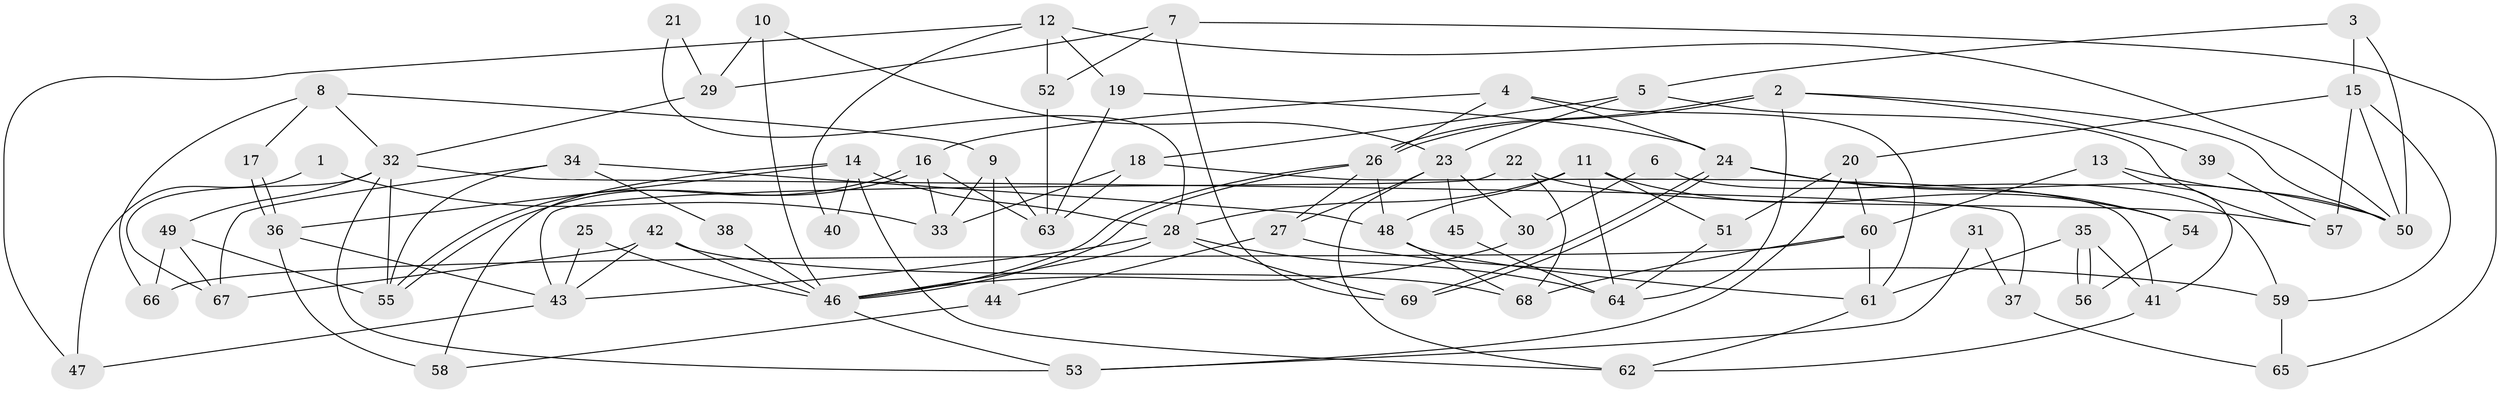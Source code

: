 // Generated by graph-tools (version 1.1) at 2025/36/03/09/25 02:36:20]
// undirected, 69 vertices, 138 edges
graph export_dot {
graph [start="1"]
  node [color=gray90,style=filled];
  1;
  2;
  3;
  4;
  5;
  6;
  7;
  8;
  9;
  10;
  11;
  12;
  13;
  14;
  15;
  16;
  17;
  18;
  19;
  20;
  21;
  22;
  23;
  24;
  25;
  26;
  27;
  28;
  29;
  30;
  31;
  32;
  33;
  34;
  35;
  36;
  37;
  38;
  39;
  40;
  41;
  42;
  43;
  44;
  45;
  46;
  47;
  48;
  49;
  50;
  51;
  52;
  53;
  54;
  55;
  56;
  57;
  58;
  59;
  60;
  61;
  62;
  63;
  64;
  65;
  66;
  67;
  68;
  69;
  1 -- 33;
  1 -- 47;
  2 -- 50;
  2 -- 26;
  2 -- 26;
  2 -- 39;
  2 -- 64;
  3 -- 15;
  3 -- 5;
  3 -- 50;
  4 -- 16;
  4 -- 26;
  4 -- 24;
  4 -- 61;
  5 -- 18;
  5 -- 23;
  5 -- 57;
  6 -- 59;
  6 -- 30;
  7 -- 69;
  7 -- 29;
  7 -- 52;
  7 -- 65;
  8 -- 66;
  8 -- 32;
  8 -- 9;
  8 -- 17;
  9 -- 63;
  9 -- 33;
  9 -- 44;
  10 -- 46;
  10 -- 23;
  10 -- 29;
  11 -- 28;
  11 -- 48;
  11 -- 51;
  11 -- 54;
  11 -- 64;
  12 -- 52;
  12 -- 50;
  12 -- 19;
  12 -- 40;
  12 -- 47;
  13 -- 50;
  13 -- 60;
  13 -- 41;
  14 -- 28;
  14 -- 62;
  14 -- 36;
  14 -- 40;
  14 -- 58;
  15 -- 20;
  15 -- 50;
  15 -- 57;
  15 -- 59;
  16 -- 55;
  16 -- 55;
  16 -- 33;
  16 -- 63;
  17 -- 36;
  17 -- 36;
  18 -- 41;
  18 -- 63;
  18 -- 33;
  19 -- 24;
  19 -- 63;
  20 -- 53;
  20 -- 51;
  20 -- 60;
  21 -- 28;
  21 -- 29;
  22 -- 57;
  22 -- 68;
  22 -- 43;
  23 -- 27;
  23 -- 62;
  23 -- 30;
  23 -- 45;
  24 -- 69;
  24 -- 69;
  24 -- 50;
  24 -- 54;
  25 -- 43;
  25 -- 46;
  26 -- 46;
  26 -- 46;
  26 -- 27;
  26 -- 48;
  27 -- 44;
  27 -- 59;
  28 -- 43;
  28 -- 64;
  28 -- 46;
  28 -- 69;
  29 -- 32;
  30 -- 46;
  31 -- 53;
  31 -- 37;
  32 -- 67;
  32 -- 49;
  32 -- 37;
  32 -- 53;
  32 -- 55;
  34 -- 55;
  34 -- 48;
  34 -- 38;
  34 -- 67;
  35 -- 61;
  35 -- 56;
  35 -- 56;
  35 -- 41;
  36 -- 43;
  36 -- 58;
  37 -- 65;
  38 -- 46;
  39 -- 57;
  41 -- 62;
  42 -- 43;
  42 -- 46;
  42 -- 67;
  42 -- 68;
  43 -- 47;
  44 -- 58;
  45 -- 64;
  46 -- 53;
  48 -- 68;
  48 -- 61;
  49 -- 55;
  49 -- 67;
  49 -- 66;
  51 -- 64;
  52 -- 63;
  54 -- 56;
  59 -- 65;
  60 -- 61;
  60 -- 66;
  60 -- 68;
  61 -- 62;
}

